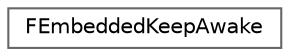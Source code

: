 digraph "Graphical Class Hierarchy"
{
 // INTERACTIVE_SVG=YES
 // LATEX_PDF_SIZE
  bgcolor="transparent";
  edge [fontname=Helvetica,fontsize=10,labelfontname=Helvetica,labelfontsize=10];
  node [fontname=Helvetica,fontsize=10,shape=box,height=0.2,width=0.4];
  rankdir="LR";
  Node0 [id="Node000000",label="FEmbeddedKeepAwake",height=0.2,width=0.4,color="grey40", fillcolor="white", style="filled",URL="$dd/dac/classFEmbeddedKeepAwake.html",tooltip=" "];
}

